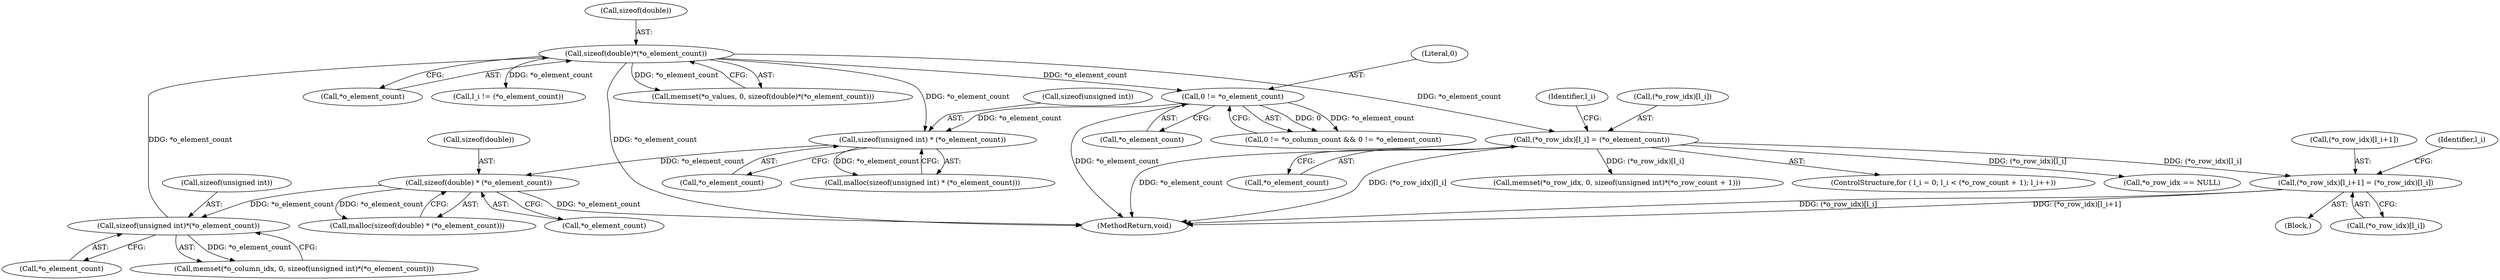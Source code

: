 digraph "0_libxsmm_151481489192e6d1997f8bde52c5c425ea41741d@array" {
"1000442" [label="(Call,(*o_row_idx)[l_i+1] = (*o_row_idx)[l_i])"];
"1000334" [label="(Call,(*o_row_idx)[l_i] = (*o_element_count))"];
"1000309" [label="(Call,sizeof(double)*(*o_element_count))"];
"1000300" [label="(Call,sizeof(unsigned int)*(*o_element_count))"];
"1000246" [label="(Call,sizeof(double) * (*o_element_count))"];
"1000222" [label="(Call,sizeof(unsigned int) * (*o_element_count))"];
"1000211" [label="(Call,0 != *o_element_count)"];
"1000433" [label="(Identifier,l_i)"];
"1000285" [label="(Call,memset(*o_row_idx, 0, sizeof(unsigned int)*(*o_row_count + 1)))"];
"1000249" [label="(Call,*o_element_count)"];
"1000206" [label="(Call,0 != *o_column_count && 0 != *o_element_count)"];
"1000312" [label="(Call,*o_element_count)"];
"1000247" [label="(Call,sizeof(double))"];
"1000443" [label="(Call,(*o_row_idx)[l_i+1])"];
"1000221" [label="(Call,malloc(sizeof(unsigned int) * (*o_element_count)))"];
"1000303" [label="(Call,*o_element_count)"];
"1000223" [label="(Call,sizeof(unsigned int))"];
"1000333" [label="(Identifier,l_i)"];
"1000449" [label="(Call,(*o_row_idx)[l_i])"];
"1000225" [label="(Call,*o_element_count)"];
"1000212" [label="(Literal,0)"];
"1000213" [label="(Call,*o_element_count)"];
"1000300" [label="(Call,sizeof(unsigned int)*(*o_element_count))"];
"1000322" [label="(ControlStructure,for ( l_i = 0; l_i < (*o_row_count + 1); l_i++))"];
"1000301" [label="(Call,sizeof(unsigned int))"];
"1000441" [label="(Block,)"];
"1000211" [label="(Call,0 != *o_element_count)"];
"1000263" [label="(Call,*o_row_idx == NULL)"];
"1000246" [label="(Call,sizeof(double) * (*o_element_count))"];
"1000339" [label="(Call,*o_element_count)"];
"1000335" [label="(Call,(*o_row_idx)[l_i])"];
"1000222" [label="(Call,sizeof(unsigned int) * (*o_element_count))"];
"1000310" [label="(Call,sizeof(double))"];
"1000334" [label="(Call,(*o_row_idx)[l_i] = (*o_element_count))"];
"1000415" [label="(Call,l_i != (*o_element_count))"];
"1000442" [label="(Call,(*o_row_idx)[l_i+1] = (*o_row_idx)[l_i])"];
"1000245" [label="(Call,malloc(sizeof(double) * (*o_element_count)))"];
"1000296" [label="(Call,memset(*o_column_idx, 0, sizeof(unsigned int)*(*o_element_count)))"];
"1000460" [label="(MethodReturn,void)"];
"1000309" [label="(Call,sizeof(double)*(*o_element_count))"];
"1000305" [label="(Call,memset(*o_values, 0, sizeof(double)*(*o_element_count)))"];
"1000442" -> "1000441"  [label="AST: "];
"1000442" -> "1000449"  [label="CFG: "];
"1000443" -> "1000442"  [label="AST: "];
"1000449" -> "1000442"  [label="AST: "];
"1000433" -> "1000442"  [label="CFG: "];
"1000442" -> "1000460"  [label="DDG: (*o_row_idx)[l_i+1]"];
"1000442" -> "1000460"  [label="DDG: (*o_row_idx)[l_i]"];
"1000334" -> "1000442"  [label="DDG: (*o_row_idx)[l_i]"];
"1000334" -> "1000322"  [label="AST: "];
"1000334" -> "1000339"  [label="CFG: "];
"1000335" -> "1000334"  [label="AST: "];
"1000339" -> "1000334"  [label="AST: "];
"1000333" -> "1000334"  [label="CFG: "];
"1000334" -> "1000460"  [label="DDG: *o_element_count"];
"1000334" -> "1000460"  [label="DDG: (*o_row_idx)[l_i]"];
"1000334" -> "1000263"  [label="DDG: (*o_row_idx)[l_i]"];
"1000334" -> "1000285"  [label="DDG: (*o_row_idx)[l_i]"];
"1000309" -> "1000334"  [label="DDG: *o_element_count"];
"1000309" -> "1000305"  [label="AST: "];
"1000309" -> "1000312"  [label="CFG: "];
"1000310" -> "1000309"  [label="AST: "];
"1000312" -> "1000309"  [label="AST: "];
"1000305" -> "1000309"  [label="CFG: "];
"1000309" -> "1000460"  [label="DDG: *o_element_count"];
"1000309" -> "1000211"  [label="DDG: *o_element_count"];
"1000309" -> "1000222"  [label="DDG: *o_element_count"];
"1000309" -> "1000305"  [label="DDG: *o_element_count"];
"1000300" -> "1000309"  [label="DDG: *o_element_count"];
"1000309" -> "1000415"  [label="DDG: *o_element_count"];
"1000300" -> "1000296"  [label="AST: "];
"1000300" -> "1000303"  [label="CFG: "];
"1000301" -> "1000300"  [label="AST: "];
"1000303" -> "1000300"  [label="AST: "];
"1000296" -> "1000300"  [label="CFG: "];
"1000300" -> "1000296"  [label="DDG: *o_element_count"];
"1000246" -> "1000300"  [label="DDG: *o_element_count"];
"1000246" -> "1000245"  [label="AST: "];
"1000246" -> "1000249"  [label="CFG: "];
"1000247" -> "1000246"  [label="AST: "];
"1000249" -> "1000246"  [label="AST: "];
"1000245" -> "1000246"  [label="CFG: "];
"1000246" -> "1000460"  [label="DDG: *o_element_count"];
"1000246" -> "1000245"  [label="DDG: *o_element_count"];
"1000222" -> "1000246"  [label="DDG: *o_element_count"];
"1000222" -> "1000221"  [label="AST: "];
"1000222" -> "1000225"  [label="CFG: "];
"1000223" -> "1000222"  [label="AST: "];
"1000225" -> "1000222"  [label="AST: "];
"1000221" -> "1000222"  [label="CFG: "];
"1000222" -> "1000221"  [label="DDG: *o_element_count"];
"1000211" -> "1000222"  [label="DDG: *o_element_count"];
"1000211" -> "1000206"  [label="AST: "];
"1000211" -> "1000213"  [label="CFG: "];
"1000212" -> "1000211"  [label="AST: "];
"1000213" -> "1000211"  [label="AST: "];
"1000206" -> "1000211"  [label="CFG: "];
"1000211" -> "1000460"  [label="DDG: *o_element_count"];
"1000211" -> "1000206"  [label="DDG: 0"];
"1000211" -> "1000206"  [label="DDG: *o_element_count"];
}
